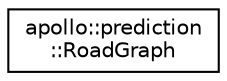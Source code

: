 digraph "Graphical Class Hierarchy"
{
  edge [fontname="Helvetica",fontsize="10",labelfontname="Helvetica",labelfontsize="10"];
  node [fontname="Helvetica",fontsize="10",shape=record];
  rankdir="LR";
  Node1 [label="apollo::prediction\l::RoadGraph",height=0.2,width=0.4,color="black", fillcolor="white", style="filled",URL="$classapollo_1_1prediction_1_1RoadGraph.html"];
}
